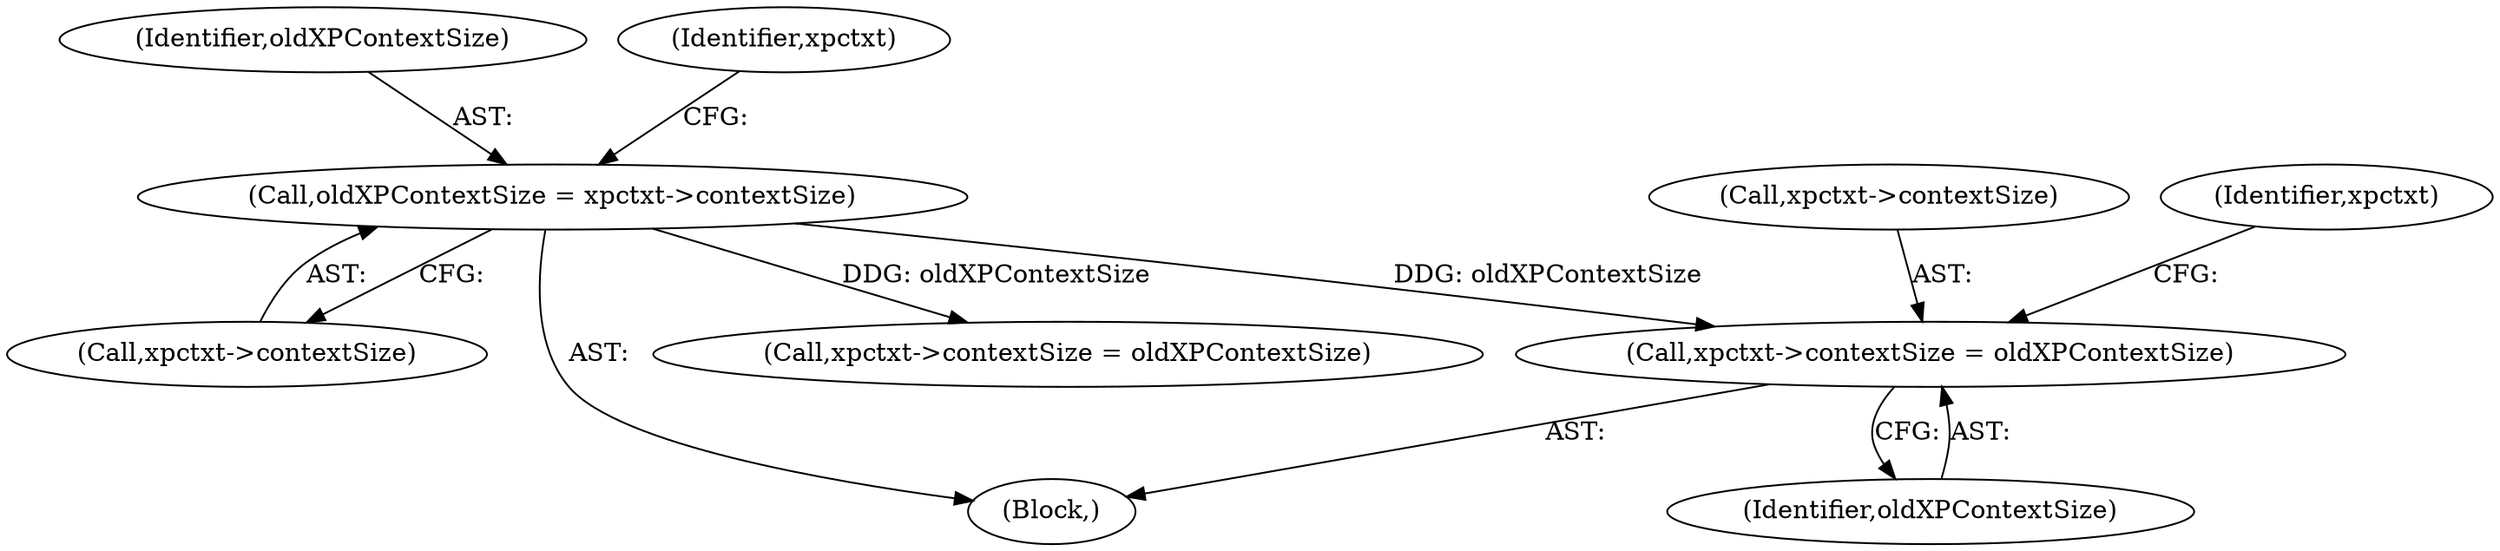 digraph "1_Chrome_96dbafe288dbe2f0cc45fa3c39daf6d0c37acbab_40@del" {
"1000357" [label="(Call,xpctxt->contextSize = oldXPContextSize)"];
"1000238" [label="(Call,oldXPContextSize = xpctxt->contextSize)"];
"1000556" [label="(Call,xpctxt->contextSize = oldXPContextSize)"];
"1000240" [label="(Call,xpctxt->contextSize)"];
"1000239" [label="(Identifier,oldXPContextSize)"];
"1000357" [label="(Call,xpctxt->contextSize = oldXPContextSize)"];
"1000358" [label="(Call,xpctxt->contextSize)"];
"1000116" [label="(Block,)"];
"1000364" [label="(Identifier,xpctxt)"];
"1000361" [label="(Identifier,oldXPContextSize)"];
"1000245" [label="(Identifier,xpctxt)"];
"1000238" [label="(Call,oldXPContextSize = xpctxt->contextSize)"];
"1000357" -> "1000116"  [label="AST: "];
"1000357" -> "1000361"  [label="CFG: "];
"1000358" -> "1000357"  [label="AST: "];
"1000361" -> "1000357"  [label="AST: "];
"1000364" -> "1000357"  [label="CFG: "];
"1000238" -> "1000357"  [label="DDG: oldXPContextSize"];
"1000238" -> "1000116"  [label="AST: "];
"1000238" -> "1000240"  [label="CFG: "];
"1000239" -> "1000238"  [label="AST: "];
"1000240" -> "1000238"  [label="AST: "];
"1000245" -> "1000238"  [label="CFG: "];
"1000238" -> "1000556"  [label="DDG: oldXPContextSize"];
}
